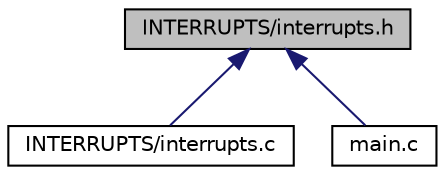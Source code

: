 digraph "INTERRUPTS/interrupts.h"
{
 // LATEX_PDF_SIZE
  edge [fontname="Helvetica",fontsize="10",labelfontname="Helvetica",labelfontsize="10"];
  node [fontname="Helvetica",fontsize="10",shape=record];
  Node1 [label="INTERRUPTS/interrupts.h",height=0.2,width=0.4,color="black", fillcolor="grey75", style="filled", fontcolor="black",tooltip="Enables pin-interrupts for the ATmega162."];
  Node1 -> Node2 [dir="back",color="midnightblue",fontsize="10",style="solid",fontname="Helvetica"];
  Node2 [label="INTERRUPTS/interrupts.c",height=0.2,width=0.4,color="black", fillcolor="white", style="filled",URL="$interrupts_8c_source.html",tooltip=" "];
  Node1 -> Node3 [dir="back",color="midnightblue",fontsize="10",style="solid",fontname="Helvetica"];
  Node3 [label="main.c",height=0.2,width=0.4,color="black", fillcolor="white", style="filled",URL="$main_8c.html",tooltip="The main function for running the code of the application."];
}
